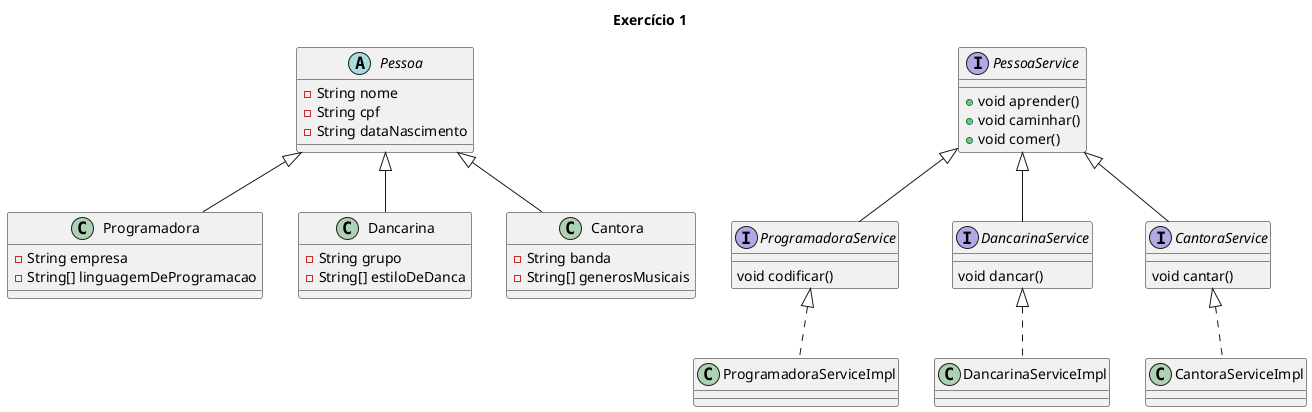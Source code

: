 @startuml

title Exercício 1


abstract class Pessoa {
  -String nome
  -String cpf
  -String dataNascimento

}


interface PessoaService{
  +void aprender()
  +void caminhar()
  +void comer()
}

class Programadora extends Pessoa{
  -String empresa
  -String[] linguagemDeProgramacao

}

interface ProgramadoraService extends PessoaService{
  void codificar()
}

class ProgramadoraServiceImpl implements ProgramadoraService{
}
class Dancarina extends Pessoa{
  -String grupo
  -String[] estiloDeDanca
}

interface DancarinaService extends PessoaService{
  void dancar()
}

class DancarinaServiceImpl implements DancarinaService{
}
class Cantora extends Pessoa{
  -String banda
  -String[] generosMusicais

}

interface CantoraService extends PessoaService{
  void cantar()
}

class CantoraServiceImpl implements CantoraService{
}


@enduml